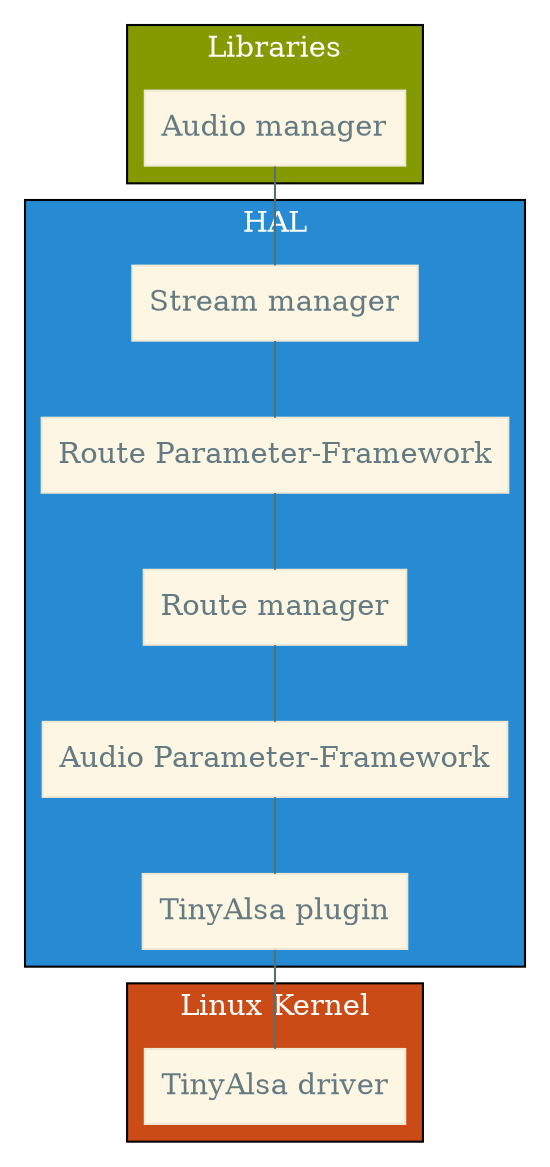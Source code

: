 /**
 * Hal Architecture diagram with solarized light colorscheme
 * Example found on http://fsteeg.com/2006/11/17/uml-class-diagrams-with-graphviz/
 *
 * Colors added by Mattijs Korpershoek
 * <mattijs.korpershoek@gmail.com>
 */

/*
 * Solarized colorscheme:
 * $base03:    #002b36;
 * $base02:    #073642;
 * $base01:    #586e75;
 * $base00:    #657b83;
 * $base0:     #839496;
 * $base1:     #93a1a1;
 * $base2:     #eee8d5;
 * $base3:     #fdf6e3;
 * $yellow:    #b58900;
 * $orange:    #cb4b16;
 * $red:       #dc322f;
 * $magenta:   #d33682;
 * $violet:    #6c71c4;
 * $blue:      #268bd2;
 * $cyan:      #2aa198;
 * $green:     #859900;
 * */
graph hierarchy
{
    size="15,15";
    node[shape=record,style=filled,fillcolor="#fdf6e3", fontcolor="#657b83", color="#eee8d5"];
    edge[arrowhead=none, arrowtail=none, color="#586e75"];

    subgraph clusterLibraries{
        label="Libraries";
        AudioMgr [label="Audio manager"];
        bgcolor="#859900";
        fontcolor="#ffffff";
    }

    subgraph clusterHal{
        label="HAL";
        edge[arrowhead=none, arrowtail=none, color="#586e75"];
        streamMgr [label="Stream manager"];
        RoutePfw [label="Route Parameter-Framework"];
        RouteMgr [label="Route manager"];
        AudioPfw [label="Audio Parameter-Framework"];
        TinyPlugin [label="TinyAlsa plugin"];
        bgcolor="#268bd2";
        fontcolor="#ffffff";
    }

    subgraph clusterDrivers{
        label="Linux Kernel";
        TinyAlsa [label="TinyAlsa driver"];
        bgcolor="#cb4b16";
        fontcolor="#ffffff";
    }

    AudioMgr -- streamMgr;
    streamMgr -- RoutePfw;
    RoutePfw -- RouteMgr;
    RouteMgr -- AudioPfw;
    AudioPfw -- TinyPlugin;
    TinyPlugin -- TinyAlsa;
}

/*
   graph G {
   e
   subgraph clusterA {
   a -- b;
   subgraph clusterC {
   C -- D;
   }
   }
   subgraph clusterB {
   d -- f
   }
   d -- D
   e -- clusterB
   clusterC -- clusterB
   }
 */
